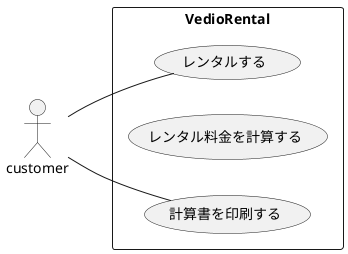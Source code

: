 @startuml
left to right direction
skinparam packageStyle rectangle
actor customer
rectangle VedioRental {
  customer -- (レンタルする)
              (レンタル料金を計算する)
  customer -- (計算書を印刷する)
}
@enduml